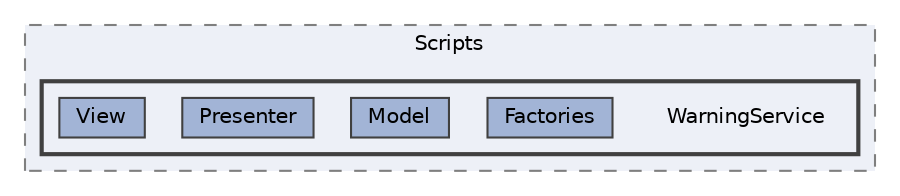 digraph "Assets/_Project/Scripts/WarningService"
{
 // LATEX_PDF_SIZE
  bgcolor="transparent";
  edge [fontname=Helvetica,fontsize=10,labelfontname=Helvetica,labelfontsize=10];
  node [fontname=Helvetica,fontsize=10,shape=box,height=0.2,width=0.4];
  compound=true
  subgraph clusterdir_860f14a42753bbe44e0d26e0f40689a7 {
    graph [ bgcolor="#edf0f7", pencolor="grey50", label="Scripts", fontname=Helvetica,fontsize=10 style="filled,dashed", URL="dir_860f14a42753bbe44e0d26e0f40689a7.html",tooltip=""]
  subgraph clusterdir_506464f11cfd588dce151314a32521bf {
    graph [ bgcolor="#edf0f7", pencolor="grey25", label="", fontname=Helvetica,fontsize=10 style="filled,bold", URL="dir_506464f11cfd588dce151314a32521bf.html",tooltip=""]
    dir_506464f11cfd588dce151314a32521bf [shape=plaintext, label="WarningService"];
  dir_7b36612afee14d050bfe92adae5fe676 [label="Factories", fillcolor="#a2b4d6", color="grey25", style="filled", URL="dir_7b36612afee14d050bfe92adae5fe676.html",tooltip=""];
  dir_a82f5764335b6f6e400cab6baaefcc96 [label="Model", fillcolor="#a2b4d6", color="grey25", style="filled", URL="dir_a82f5764335b6f6e400cab6baaefcc96.html",tooltip=""];
  dir_25641638a26f7f68549634db1488984b [label="Presenter", fillcolor="#a2b4d6", color="grey25", style="filled", URL="dir_25641638a26f7f68549634db1488984b.html",tooltip=""];
  dir_ce571075da2234255422ccef4572540f [label="View", fillcolor="#a2b4d6", color="grey25", style="filled", URL="dir_ce571075da2234255422ccef4572540f.html",tooltip=""];
  }
  }
}
